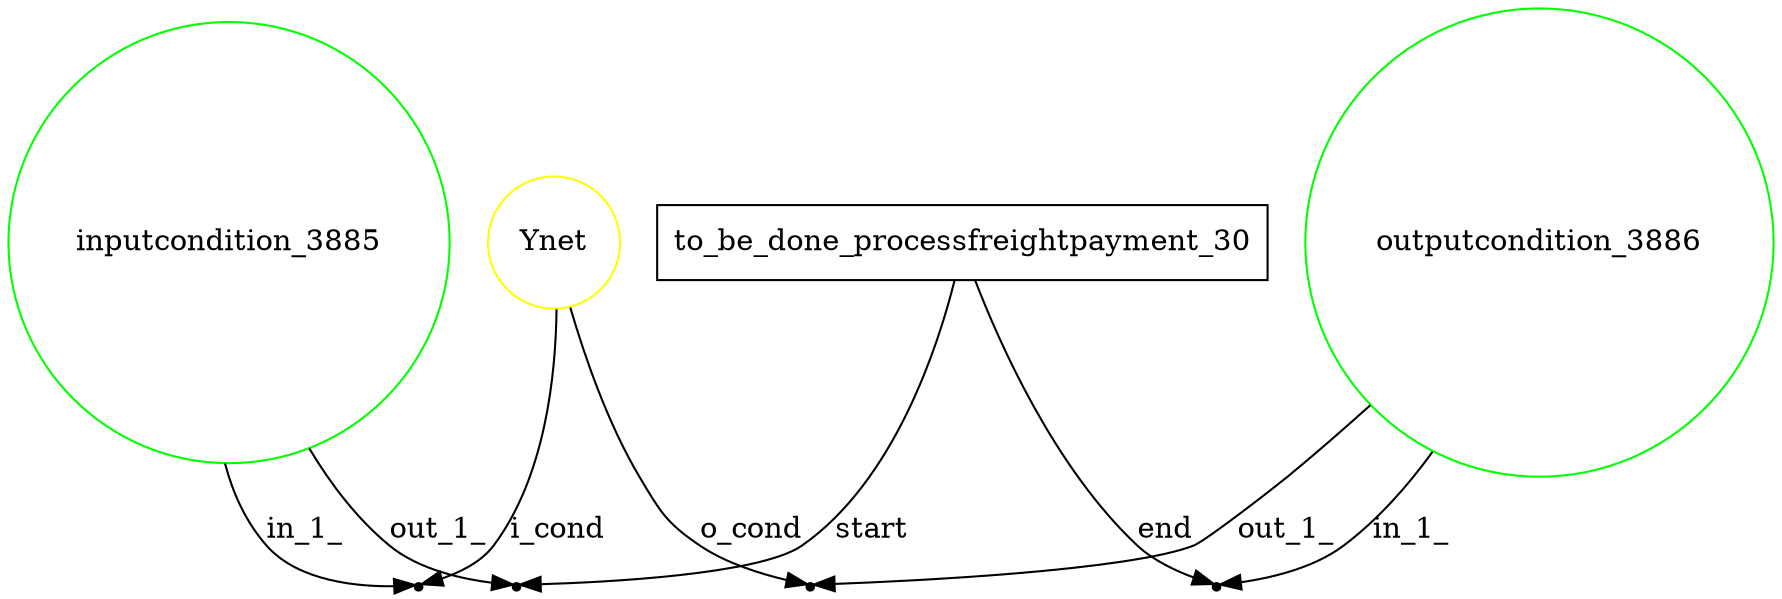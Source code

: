 digraph {
//PROCESS_FREIGHT_PAYMENT 
	inputcondition_3885[shape=circle, color=green];
	inputcondition_3885->_inputcondition_3885_Ynet[label=in_1_];
	inputcondition_3885->_inputcondition_3885_to_be_done_processfreightpayment_30[label=out_1_];
	outputcondition_3886[shape=circle, color=green];
	outputcondition_3886->_to_be_done_processfreightpayment_30_outputcondition_3886[label=in_1_];
	outputcondition_3886->_outputcondition_3886_Ynet[label=out_1_];
	to_be_done_processfreightpayment_30[shape=box];
	to_be_done_processfreightpayment_30->_inputcondition_3885_to_be_done_processfreightpayment_30[label=start];
	to_be_done_processfreightpayment_30->_to_be_done_processfreightpayment_30_outputcondition_3886[label=end];
	Ynet[shape=circle, color=yellow];
	Ynet->_inputcondition_3885_Ynet[label=i_cond];
	Ynet->_outputcondition_3886_Ynet[label=o_cond];
	_inputcondition_3885_Ynet [shape=point];
	_outputcondition_3886_Ynet [shape=point];
	_inputcondition_3885_to_be_done_processfreightpayment_30 [shape=point];
	_to_be_done_processfreightpayment_30_outputcondition_3886 [shape=point];
}